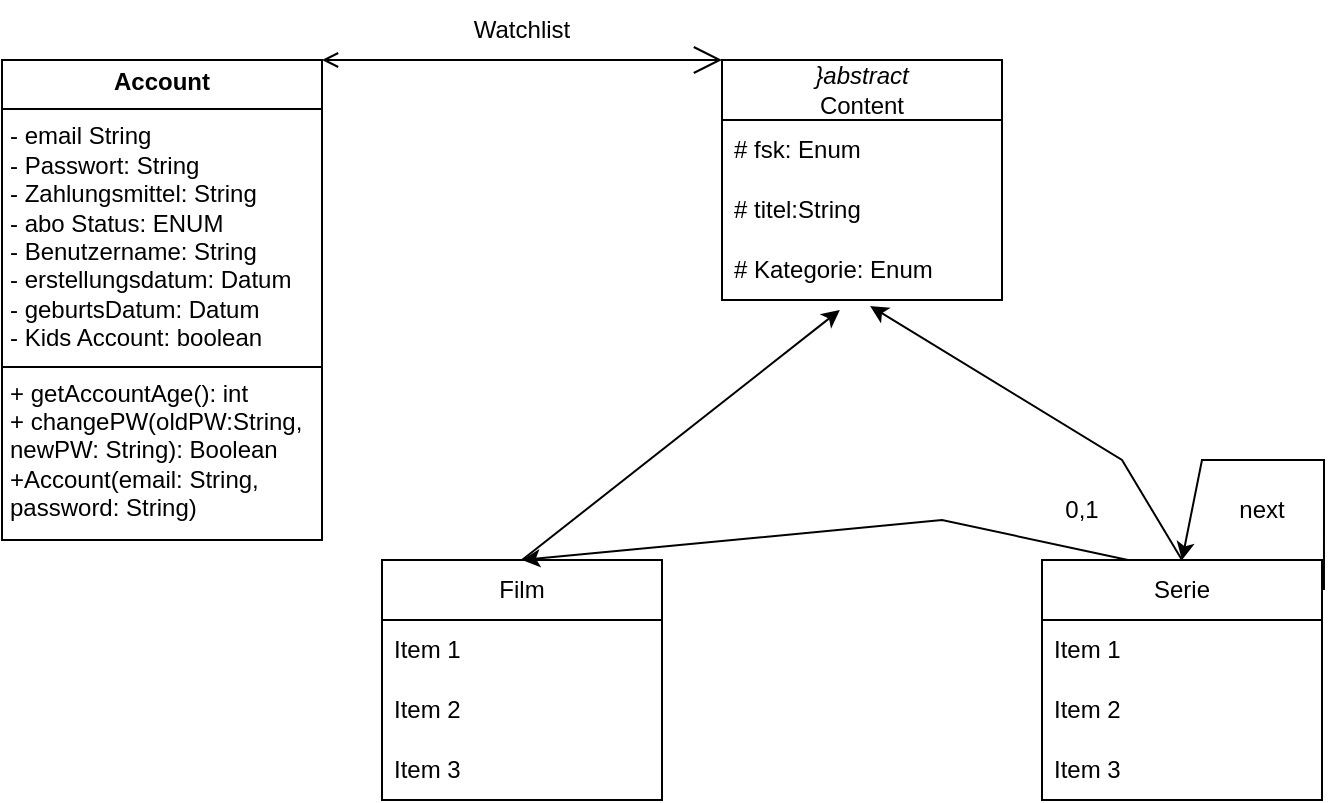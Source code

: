 <mxfile version="24.0.7" type="github">
  <diagram name="Page-1" id="oEAZGj61iKcYDO0g3LSp">
    <mxGraphModel dx="954" dy="530" grid="1" gridSize="10" guides="1" tooltips="1" connect="1" arrows="1" fold="1" page="1" pageScale="1" pageWidth="1169" pageHeight="826" math="0" shadow="0">
      <root>
        <mxCell id="0" />
        <mxCell id="1" parent="0" />
        <mxCell id="yQLUCkZRIKrmV6NLwZtg-27" value="Film" style="swimlane;fontStyle=0;childLayout=stackLayout;horizontal=1;startSize=30;horizontalStack=0;resizeParent=1;resizeParentMax=0;resizeLast=0;collapsible=1;marginBottom=0;whiteSpace=wrap;html=1;" vertex="1" parent="1">
          <mxGeometry x="590" y="370" width="140" height="120" as="geometry" />
        </mxCell>
        <mxCell id="yQLUCkZRIKrmV6NLwZtg-28" value="Item 1" style="text;strokeColor=none;fillColor=none;align=left;verticalAlign=middle;spacingLeft=4;spacingRight=4;overflow=hidden;points=[[0,0.5],[1,0.5]];portConstraint=eastwest;rotatable=0;whiteSpace=wrap;html=1;" vertex="1" parent="yQLUCkZRIKrmV6NLwZtg-27">
          <mxGeometry y="30" width="140" height="30" as="geometry" />
        </mxCell>
        <mxCell id="yQLUCkZRIKrmV6NLwZtg-29" value="Item 2" style="text;strokeColor=none;fillColor=none;align=left;verticalAlign=middle;spacingLeft=4;spacingRight=4;overflow=hidden;points=[[0,0.5],[1,0.5]];portConstraint=eastwest;rotatable=0;whiteSpace=wrap;html=1;" vertex="1" parent="yQLUCkZRIKrmV6NLwZtg-27">
          <mxGeometry y="60" width="140" height="30" as="geometry" />
        </mxCell>
        <mxCell id="yQLUCkZRIKrmV6NLwZtg-30" value="Item 3" style="text;strokeColor=none;fillColor=none;align=left;verticalAlign=middle;spacingLeft=4;spacingRight=4;overflow=hidden;points=[[0,0.5],[1,0.5]];portConstraint=eastwest;rotatable=0;whiteSpace=wrap;html=1;" vertex="1" parent="yQLUCkZRIKrmV6NLwZtg-27">
          <mxGeometry y="90" width="140" height="30" as="geometry" />
        </mxCell>
        <mxCell id="yQLUCkZRIKrmV6NLwZtg-31" value="&lt;i&gt;}abstract&lt;/i&gt;&lt;br&gt;Content" style="swimlane;fontStyle=0;childLayout=stackLayout;horizontal=1;startSize=30;horizontalStack=0;resizeParent=1;resizeParentMax=0;resizeLast=0;collapsible=1;marginBottom=0;whiteSpace=wrap;html=1;" vertex="1" parent="1">
          <mxGeometry x="760" y="120" width="140" height="120" as="geometry" />
        </mxCell>
        <mxCell id="yQLUCkZRIKrmV6NLwZtg-32" value="# fsk: Enum" style="text;strokeColor=none;fillColor=none;align=left;verticalAlign=middle;spacingLeft=4;spacingRight=4;overflow=hidden;points=[[0,0.5],[1,0.5]];portConstraint=eastwest;rotatable=0;whiteSpace=wrap;html=1;" vertex="1" parent="yQLUCkZRIKrmV6NLwZtg-31">
          <mxGeometry y="30" width="140" height="30" as="geometry" />
        </mxCell>
        <mxCell id="yQLUCkZRIKrmV6NLwZtg-33" value="# titel:String" style="text;strokeColor=none;fillColor=none;align=left;verticalAlign=middle;spacingLeft=4;spacingRight=4;overflow=hidden;points=[[0,0.5],[1,0.5]];portConstraint=eastwest;rotatable=0;whiteSpace=wrap;html=1;" vertex="1" parent="yQLUCkZRIKrmV6NLwZtg-31">
          <mxGeometry y="60" width="140" height="30" as="geometry" />
        </mxCell>
        <mxCell id="yQLUCkZRIKrmV6NLwZtg-34" value="# Kategorie: Enum" style="text;strokeColor=none;fillColor=none;align=left;verticalAlign=middle;spacingLeft=4;spacingRight=4;overflow=hidden;points=[[0,0.5],[1,0.5]];portConstraint=eastwest;rotatable=0;whiteSpace=wrap;html=1;" vertex="1" parent="yQLUCkZRIKrmV6NLwZtg-31">
          <mxGeometry y="90" width="140" height="30" as="geometry" />
        </mxCell>
        <mxCell id="yQLUCkZRIKrmV6NLwZtg-35" value="Serie" style="swimlane;fontStyle=0;childLayout=stackLayout;horizontal=1;startSize=30;horizontalStack=0;resizeParent=1;resizeParentMax=0;resizeLast=0;collapsible=1;marginBottom=0;whiteSpace=wrap;html=1;" vertex="1" parent="1">
          <mxGeometry x="920" y="370" width="140" height="120" as="geometry" />
        </mxCell>
        <mxCell id="yQLUCkZRIKrmV6NLwZtg-36" value="Item 1" style="text;strokeColor=none;fillColor=none;align=left;verticalAlign=middle;spacingLeft=4;spacingRight=4;overflow=hidden;points=[[0,0.5],[1,0.5]];portConstraint=eastwest;rotatable=0;whiteSpace=wrap;html=1;" vertex="1" parent="yQLUCkZRIKrmV6NLwZtg-35">
          <mxGeometry y="30" width="140" height="30" as="geometry" />
        </mxCell>
        <mxCell id="yQLUCkZRIKrmV6NLwZtg-37" value="Item 2" style="text;strokeColor=none;fillColor=none;align=left;verticalAlign=middle;spacingLeft=4;spacingRight=4;overflow=hidden;points=[[0,0.5],[1,0.5]];portConstraint=eastwest;rotatable=0;whiteSpace=wrap;html=1;" vertex="1" parent="yQLUCkZRIKrmV6NLwZtg-35">
          <mxGeometry y="60" width="140" height="30" as="geometry" />
        </mxCell>
        <mxCell id="yQLUCkZRIKrmV6NLwZtg-38" value="Item 3" style="text;strokeColor=none;fillColor=none;align=left;verticalAlign=middle;spacingLeft=4;spacingRight=4;overflow=hidden;points=[[0,0.5],[1,0.5]];portConstraint=eastwest;rotatable=0;whiteSpace=wrap;html=1;" vertex="1" parent="yQLUCkZRIKrmV6NLwZtg-35">
          <mxGeometry y="90" width="140" height="30" as="geometry" />
        </mxCell>
        <mxCell id="yQLUCkZRIKrmV6NLwZtg-39" value="" style="endArrow=classic;html=1;rounded=0;exitX=0.5;exitY=0;exitDx=0;exitDy=0;entryX=0.421;entryY=1.167;entryDx=0;entryDy=0;entryPerimeter=0;" edge="1" parent="1" source="yQLUCkZRIKrmV6NLwZtg-27" target="yQLUCkZRIKrmV6NLwZtg-34">
          <mxGeometry width="50" height="50" relative="1" as="geometry">
            <mxPoint x="570" y="280" as="sourcePoint" />
            <mxPoint x="800" y="330" as="targetPoint" />
          </mxGeometry>
        </mxCell>
        <mxCell id="yQLUCkZRIKrmV6NLwZtg-40" value="" style="endArrow=classic;html=1;rounded=0;exitX=0.5;exitY=0;exitDx=0;exitDy=0;entryX=0.529;entryY=1.1;entryDx=0;entryDy=0;entryPerimeter=0;" edge="1" parent="1" source="yQLUCkZRIKrmV6NLwZtg-35" target="yQLUCkZRIKrmV6NLwZtg-34">
          <mxGeometry width="50" height="50" relative="1" as="geometry">
            <mxPoint x="570" y="280" as="sourcePoint" />
            <mxPoint x="840" y="330" as="targetPoint" />
            <Array as="points">
              <mxPoint x="960" y="320" />
            </Array>
          </mxGeometry>
        </mxCell>
        <mxCell id="yQLUCkZRIKrmV6NLwZtg-43" value="" style="endArrow=classic;html=1;rounded=0;exitX=1.007;exitY=0.125;exitDx=0;exitDy=0;exitPerimeter=0;entryX=0.5;entryY=0;entryDx=0;entryDy=0;" edge="1" parent="1" source="yQLUCkZRIKrmV6NLwZtg-35" target="yQLUCkZRIKrmV6NLwZtg-35">
          <mxGeometry width="50" height="50" relative="1" as="geometry">
            <mxPoint x="770" y="280" as="sourcePoint" />
            <mxPoint x="970" y="330" as="targetPoint" />
            <Array as="points">
              <mxPoint x="1061" y="320" />
              <mxPoint x="1000" y="320" />
            </Array>
          </mxGeometry>
        </mxCell>
        <mxCell id="yQLUCkZRIKrmV6NLwZtg-44" value="next" style="text;html=1;align=center;verticalAlign=middle;whiteSpace=wrap;rounded=0;" vertex="1" parent="1">
          <mxGeometry x="1000" y="330" width="60" height="30" as="geometry" />
        </mxCell>
        <mxCell id="yQLUCkZRIKrmV6NLwZtg-45" value="" style="endArrow=classic;html=1;rounded=0;exitX=0.307;exitY=0;exitDx=0;exitDy=0;entryX=0.5;entryY=0;entryDx=0;entryDy=0;exitPerimeter=0;" edge="1" parent="1" source="yQLUCkZRIKrmV6NLwZtg-35" target="yQLUCkZRIKrmV6NLwZtg-27">
          <mxGeometry width="50" height="50" relative="1" as="geometry">
            <mxPoint x="770" y="280" as="sourcePoint" />
            <mxPoint x="780" y="340" as="targetPoint" />
            <Array as="points">
              <mxPoint x="870" y="350" />
            </Array>
          </mxGeometry>
        </mxCell>
        <mxCell id="yQLUCkZRIKrmV6NLwZtg-46" value="0,1" style="text;html=1;align=center;verticalAlign=middle;whiteSpace=wrap;rounded=0;" vertex="1" parent="1">
          <mxGeometry x="910" y="330" width="60" height="30" as="geometry" />
        </mxCell>
        <mxCell id="yQLUCkZRIKrmV6NLwZtg-53" value="" style="endArrow=open;endFill=0;endSize=12;html=1;rounded=0;entryX=0;entryY=0;entryDx=0;entryDy=0;startArrow=open;startFill=0;exitX=1;exitY=0;exitDx=0;exitDy=0;targetPerimeterSpacing=12;sourcePerimeterSpacing=6;" edge="1" parent="1" target="yQLUCkZRIKrmV6NLwZtg-31">
          <mxGeometry width="160" relative="1" as="geometry">
            <mxPoint x="560" y="120" as="sourcePoint" />
            <mxPoint x="740" y="140" as="targetPoint" />
          </mxGeometry>
        </mxCell>
        <mxCell id="yQLUCkZRIKrmV6NLwZtg-55" value="Watchlist" style="text;html=1;align=center;verticalAlign=middle;whiteSpace=wrap;rounded=0;" vertex="1" parent="1">
          <mxGeometry x="630" y="90" width="60" height="30" as="geometry" />
        </mxCell>
        <mxCell id="yQLUCkZRIKrmV6NLwZtg-57" value="&lt;p style=&quot;margin:0px;margin-top:4px;text-align:center;&quot;&gt;&lt;b&gt;Account&lt;/b&gt;&lt;/p&gt;&lt;hr size=&quot;1&quot; style=&quot;border-style:solid;&quot;&gt;&lt;p style=&quot;margin:0px;margin-left:4px;&quot;&gt;- email String&lt;br&gt;&lt;/p&gt;&lt;p style=&quot;margin:0px;margin-left:4px;&quot;&gt;- Passwort: String&lt;br&gt;&lt;/p&gt;&lt;p style=&quot;margin:0px;margin-left:4px;&quot;&gt;- Zahlungsmittel: String&lt;br&gt;&lt;/p&gt;&lt;p style=&quot;margin:0px;margin-left:4px;&quot;&gt;- abo Status: ENUM&lt;br&gt;&lt;/p&gt;&lt;p style=&quot;margin:0px;margin-left:4px;&quot;&gt;- Benutzername: String&lt;br&gt;&lt;/p&gt;&lt;p style=&quot;margin:0px;margin-left:4px;&quot;&gt;- erstellungsdatum: Datum&lt;br&gt;&lt;/p&gt;&lt;p style=&quot;margin:0px;margin-left:4px;&quot;&gt;- geburtsDatum: Datum&lt;br&gt;&lt;/p&gt;&lt;p style=&quot;margin:0px;margin-left:4px;&quot;&gt;- Kids Account: boolean&lt;/p&gt;&lt;hr size=&quot;1&quot; style=&quot;border-style:solid;&quot;&gt;&lt;p style=&quot;margin:0px;margin-left:4px;&quot;&gt;+ getAccountAge(): int&lt;/p&gt;&lt;p style=&quot;margin:0px;margin-left:4px;&quot;&gt;+ changePW(oldPW:String, newPW: String): Boolean&lt;/p&gt;&lt;p style=&quot;margin:0px;margin-left:4px;&quot;&gt;+Account(email: String, password: String)&amp;nbsp;&lt;/p&gt;&lt;p style=&quot;margin:0px;margin-left:4px;&quot;&gt;&lt;br&gt;&lt;/p&gt;" style="verticalAlign=top;align=left;overflow=fill;html=1;whiteSpace=wrap;" vertex="1" parent="1">
          <mxGeometry x="400" y="120" width="160" height="240" as="geometry" />
        </mxCell>
      </root>
    </mxGraphModel>
  </diagram>
</mxfile>

